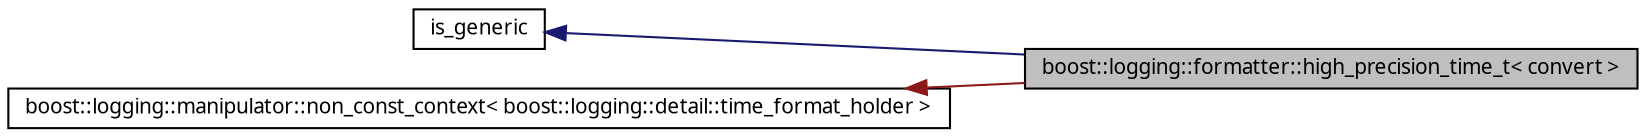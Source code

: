 digraph G
{
  edge [fontname="FreeSans.ttf",fontsize=10,labelfontname="FreeSans.ttf",labelfontsize=10];
  node [fontname="FreeSans.ttf",fontsize=10,shape=record];
  rankdir=LR;
  Node1 [label="boost::logging::formatter::high_precision_time_t\< convert \>",height=0.2,width=0.4,color="black", fillcolor="grey75", style="filled" fontcolor="black"];
  Node2 -> Node1 [dir=back,color="midnightblue",fontsize=10,style="solid",fontname="FreeSans.ttf"];
  Node2 [label="is_generic",height=0.2,width=0.4,color="black", fillcolor="white", style="filled",URL="$structboost_1_1logging_1_1manipulator_1_1is__generic.html",tooltip="Represents a generic manipulator (formatter or destination)."];
  Node3 -> Node1 [dir=back,color="firebrick4",fontsize=10,style="solid",fontname="FreeSans.ttf"];
  Node3 [label="boost::logging::manipulator::non_const_context\< boost::logging::detail::time_format_holder \>",height=0.2,width=0.4,color="black", fillcolor="white", style="filled",URL="$structboost_1_1logging_1_1manipulator_1_1non__const__context.html",tooltip="In case your manipulator (formatter or destination) needs to hold non-const context..."];
}

